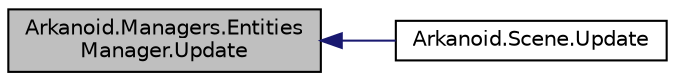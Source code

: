 digraph "Arkanoid.Managers.EntitiesManager.Update"
{
 // INTERACTIVE_SVG=YES
  edge [fontname="Helvetica",fontsize="10",labelfontname="Helvetica",labelfontsize="10"];
  node [fontname="Helvetica",fontsize="10",shape=record];
  rankdir="LR";
  Node17 [label="Arkanoid.Managers.Entities\lManager.Update",height=0.2,width=0.4,color="black", fillcolor="grey75", style="filled", fontcolor="black"];
  Node17 -> Node18 [dir="back",color="midnightblue",fontsize="10",style="solid",fontname="Helvetica"];
  Node18 [label="Arkanoid.Scene.Update",height=0.2,width=0.4,color="black", fillcolor="white", style="filled",URL="$class_arkanoid_1_1_scene.html#afec94eaed9aa683436aecfba8c93bacc",tooltip="Every frame removes destroyed entities, invokes update and draw functions, checks collisions between ..."];
}
